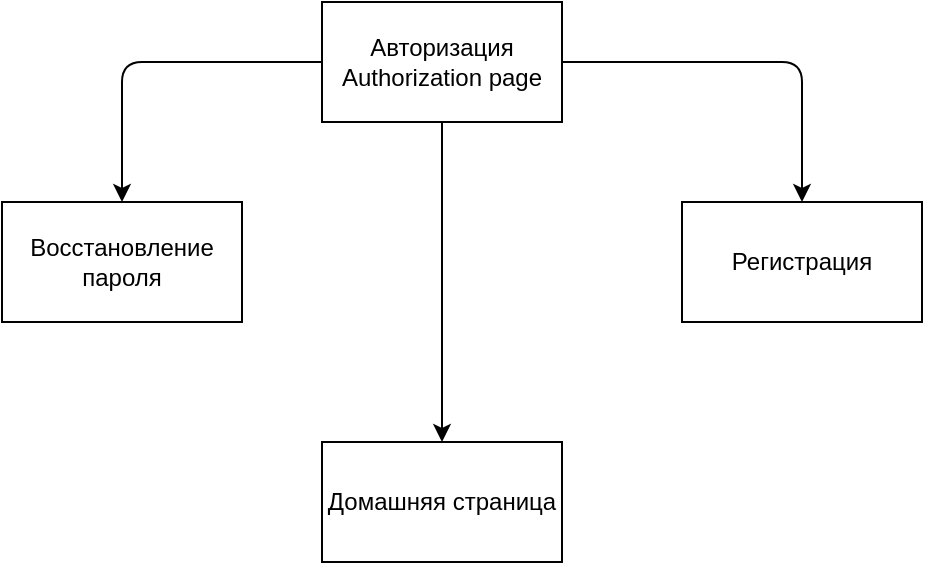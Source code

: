 <mxfile>
    <diagram id="JRm7H0YlSNOXQcnvrIbD" name="Страница 1">
        <mxGraphModel dx="742" dy="564" grid="1" gridSize="10" guides="1" tooltips="1" connect="1" arrows="1" fold="1" page="1" pageScale="1" pageWidth="827" pageHeight="1169" math="0" shadow="0">
            <root>
                <mxCell id="0"/>
                <mxCell id="1" parent="0"/>
                <mxCell id="6" style="edgeStyle=none;html=1;entryX=0.5;entryY=0;entryDx=0;entryDy=0;" parent="1" source="4" target="5" edge="1">
                    <mxGeometry relative="1" as="geometry">
                        <Array as="points">
                            <mxPoint x="180" y="150"/>
                        </Array>
                    </mxGeometry>
                </mxCell>
                <mxCell id="8" style="edgeStyle=none;html=1;entryX=0.5;entryY=0;entryDx=0;entryDy=0;" edge="1" parent="1" source="4" target="7">
                    <mxGeometry relative="1" as="geometry"/>
                </mxCell>
                <mxCell id="10" style="edgeStyle=none;html=1;exitX=1;exitY=0.5;exitDx=0;exitDy=0;entryX=0.5;entryY=0;entryDx=0;entryDy=0;" edge="1" parent="1" source="4" target="9">
                    <mxGeometry relative="1" as="geometry">
                        <Array as="points">
                            <mxPoint x="520" y="150"/>
                        </Array>
                    </mxGeometry>
                </mxCell>
                <mxCell id="4" value="Авторизация&lt;br&gt;Authorization page" style="rounded=0;whiteSpace=wrap;html=1;" parent="1" vertex="1">
                    <mxGeometry x="280" y="120" width="120" height="60" as="geometry"/>
                </mxCell>
                <mxCell id="5" value="Восстановление пароля" style="rounded=0;whiteSpace=wrap;html=1;" parent="1" vertex="1">
                    <mxGeometry x="120" y="220" width="120" height="60" as="geometry"/>
                </mxCell>
                <mxCell id="7" value="Домашняя страница" style="rounded=0;whiteSpace=wrap;html=1;" parent="1" vertex="1">
                    <mxGeometry x="280" y="340" width="120" height="60" as="geometry"/>
                </mxCell>
                <mxCell id="9" value="Регистрация" style="rounded=0;whiteSpace=wrap;html=1;" vertex="1" parent="1">
                    <mxGeometry x="460" y="220" width="120" height="60" as="geometry"/>
                </mxCell>
            </root>
        </mxGraphModel>
    </diagram>
</mxfile>